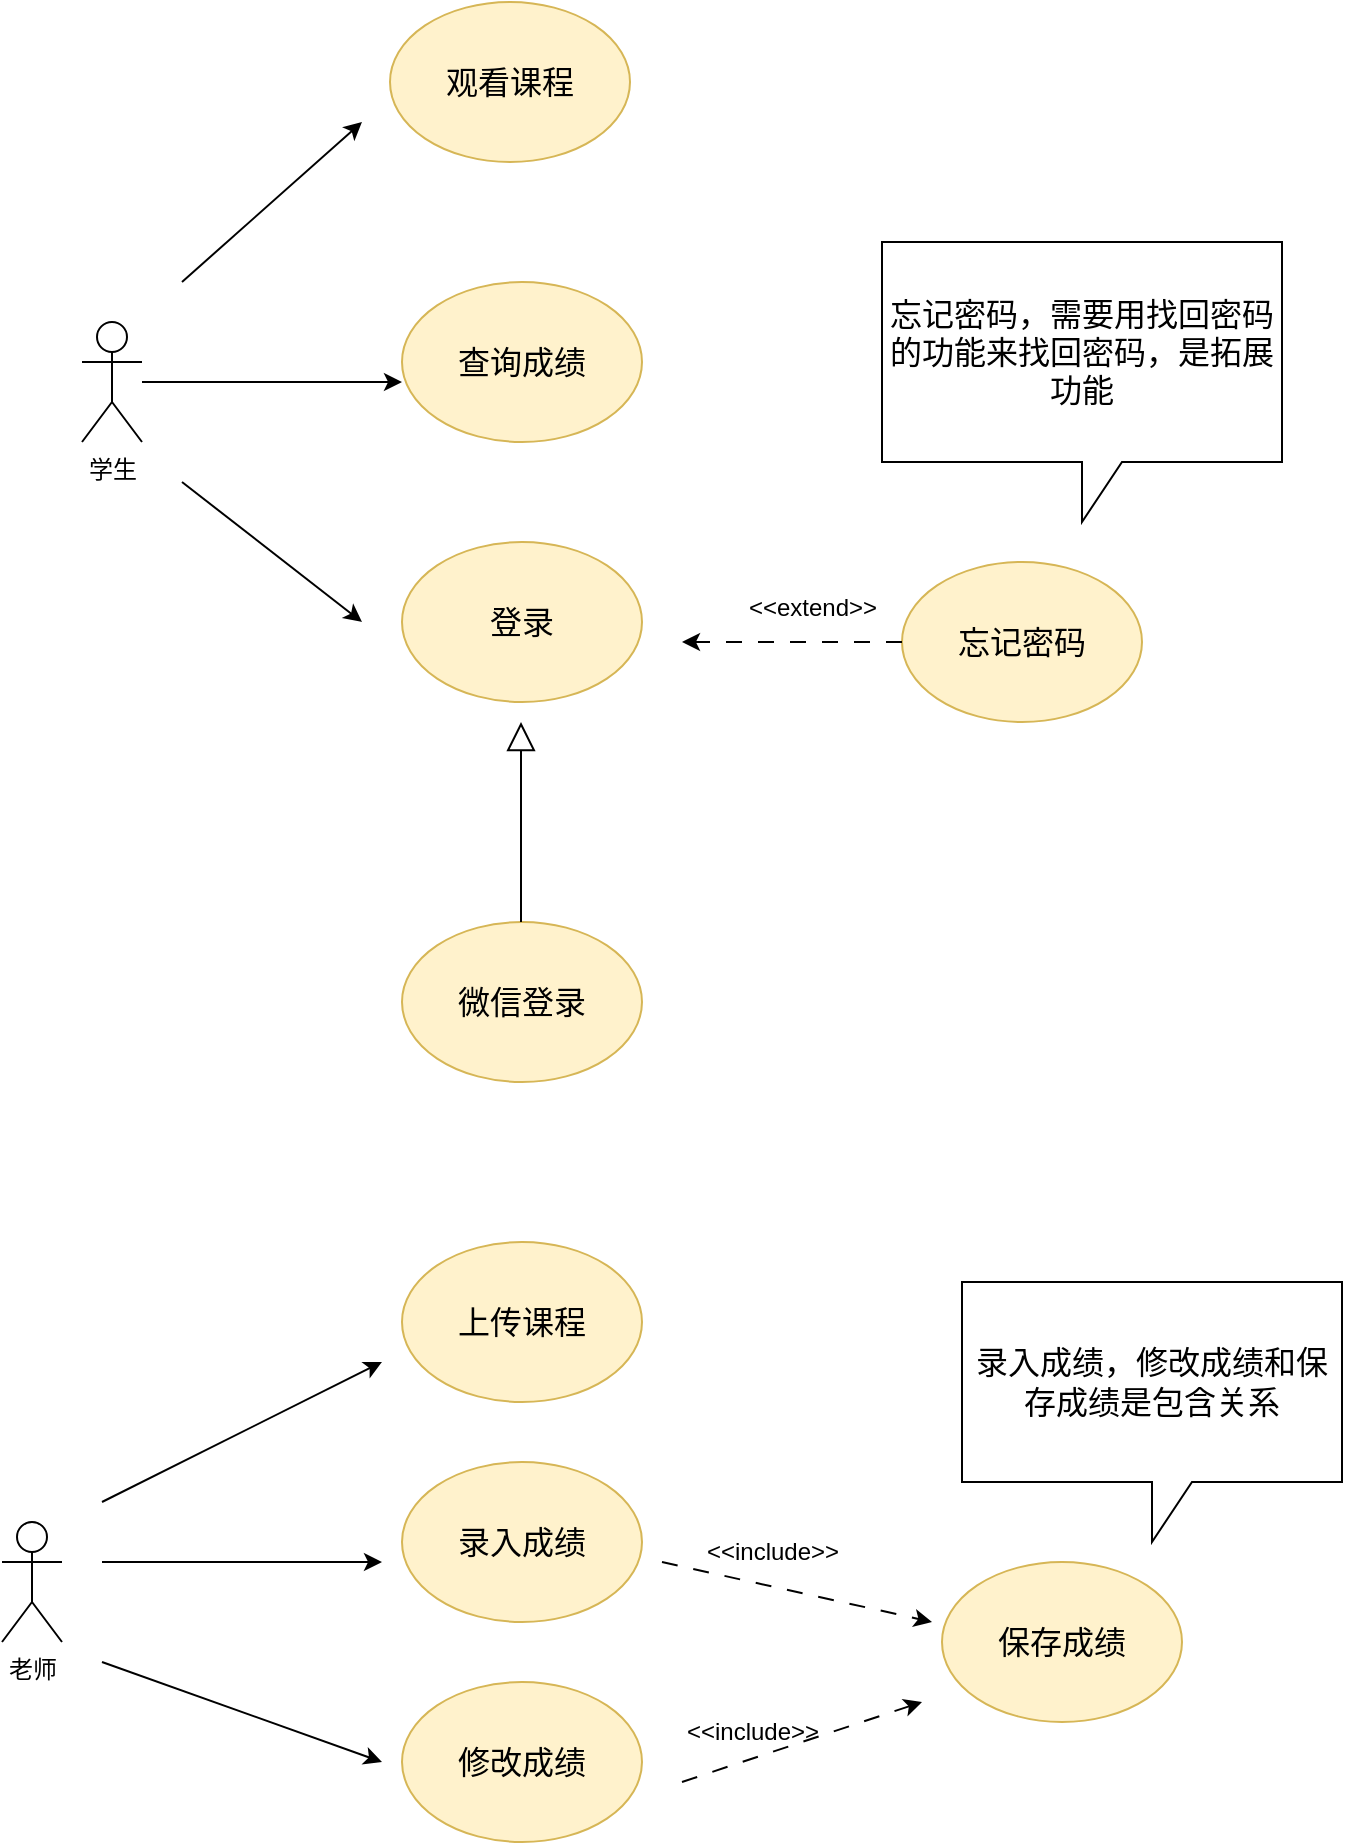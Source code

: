 <mxfile version="24.9.3">
  <diagram name="第 1 页" id="1mtRWCI4HkUjvD0w2tG7">
    <mxGraphModel dx="1434" dy="746" grid="1" gridSize="10" guides="1" tooltips="1" connect="1" arrows="1" fold="1" page="1" pageScale="1" pageWidth="827" pageHeight="1169" math="0" shadow="0">
      <root>
        <mxCell id="0" />
        <mxCell id="1" parent="0" />
        <mxCell id="g6sPE2MV38wEz44r1FkB-1" value="学生" style="shape=umlActor;verticalLabelPosition=bottom;verticalAlign=top;html=1;outlineConnect=0;" vertex="1" parent="1">
          <mxGeometry x="140" y="340" width="30" height="60" as="geometry" />
        </mxCell>
        <mxCell id="g6sPE2MV38wEz44r1FkB-2" value="观看课程" style="ellipse;whiteSpace=wrap;html=1;fillColor=#fff2cc;strokeColor=#d6b656;fontSize=16;" vertex="1" parent="1">
          <mxGeometry x="294" y="180" width="120" height="80" as="geometry" />
        </mxCell>
        <mxCell id="g6sPE2MV38wEz44r1FkB-3" value="查询成绩" style="ellipse;whiteSpace=wrap;html=1;fillColor=#fff2cc;strokeColor=#d6b656;fontSize=16;" vertex="1" parent="1">
          <mxGeometry x="300" y="320" width="120" height="80" as="geometry" />
        </mxCell>
        <mxCell id="g6sPE2MV38wEz44r1FkB-4" value="登录" style="ellipse;whiteSpace=wrap;html=1;fillColor=#fff2cc;strokeColor=#d6b656;fontSize=16;" vertex="1" parent="1">
          <mxGeometry x="300" y="450" width="120" height="80" as="geometry" />
        </mxCell>
        <mxCell id="g6sPE2MV38wEz44r1FkB-5" value="" style="endArrow=classic;html=1;rounded=0;" edge="1" parent="1">
          <mxGeometry width="50" height="50" relative="1" as="geometry">
            <mxPoint x="190" y="320" as="sourcePoint" />
            <mxPoint x="280" y="240" as="targetPoint" />
          </mxGeometry>
        </mxCell>
        <mxCell id="g6sPE2MV38wEz44r1FkB-6" style="edgeStyle=orthogonalEdgeStyle;rounded=0;orthogonalLoop=1;jettySize=auto;html=1;entryX=0;entryY=0.625;entryDx=0;entryDy=0;entryPerimeter=0;" edge="1" parent="1" source="g6sPE2MV38wEz44r1FkB-1" target="g6sPE2MV38wEz44r1FkB-3">
          <mxGeometry relative="1" as="geometry" />
        </mxCell>
        <mxCell id="g6sPE2MV38wEz44r1FkB-8" value="" style="endArrow=classic;html=1;rounded=0;" edge="1" parent="1">
          <mxGeometry width="50" height="50" relative="1" as="geometry">
            <mxPoint x="190" y="420" as="sourcePoint" />
            <mxPoint x="280" y="490" as="targetPoint" />
          </mxGeometry>
        </mxCell>
        <mxCell id="g6sPE2MV38wEz44r1FkB-9" value="忘记密码" style="ellipse;whiteSpace=wrap;html=1;fillColor=#fff2cc;strokeColor=#d6b656;fontSize=16;" vertex="1" parent="1">
          <mxGeometry x="550" y="460" width="120" height="80" as="geometry" />
        </mxCell>
        <mxCell id="g6sPE2MV38wEz44r1FkB-10" value="" style="endArrow=classic;html=1;rounded=0;dashed=1;dashPattern=8 8;" edge="1" parent="1">
          <mxGeometry width="50" height="50" relative="1" as="geometry">
            <mxPoint x="550" y="500" as="sourcePoint" />
            <mxPoint x="440" y="500" as="targetPoint" />
          </mxGeometry>
        </mxCell>
        <mxCell id="g6sPE2MV38wEz44r1FkB-11" value="&amp;lt;&amp;lt;extend&amp;gt;&amp;gt;" style="text;html=1;align=center;verticalAlign=middle;resizable=0;points=[];autosize=1;strokeColor=none;fillColor=none;" vertex="1" parent="1">
          <mxGeometry x="460" y="468" width="90" height="30" as="geometry" />
        </mxCell>
        <mxCell id="g6sPE2MV38wEz44r1FkB-12" value="忘记密码，需要用找回密码的功能来找回密码，是拓展功能" style="shape=callout;whiteSpace=wrap;html=1;perimeter=calloutPerimeter;fontSize=16;" vertex="1" parent="1">
          <mxGeometry x="540" y="300" width="200" height="140" as="geometry" />
        </mxCell>
        <mxCell id="g6sPE2MV38wEz44r1FkB-13" value="微信登录" style="ellipse;whiteSpace=wrap;html=1;fillColor=#fff2cc;strokeColor=#d6b656;fontSize=16;" vertex="1" parent="1">
          <mxGeometry x="300" y="640" width="120" height="80" as="geometry" />
        </mxCell>
        <mxCell id="g6sPE2MV38wEz44r1FkB-14" value="" style="endArrow=block;html=1;rounded=0;endFill=0;endSize=12;" edge="1" parent="1">
          <mxGeometry width="50" height="50" relative="1" as="geometry">
            <mxPoint x="359.5" y="640" as="sourcePoint" />
            <mxPoint x="359.5" y="540" as="targetPoint" />
          </mxGeometry>
        </mxCell>
        <mxCell id="g6sPE2MV38wEz44r1FkB-15" value="老师" style="shape=umlActor;verticalLabelPosition=bottom;verticalAlign=top;html=1;outlineConnect=0;" vertex="1" parent="1">
          <mxGeometry x="100" y="940" width="30" height="60" as="geometry" />
        </mxCell>
        <mxCell id="g6sPE2MV38wEz44r1FkB-16" value="上传课程" style="ellipse;whiteSpace=wrap;html=1;fillColor=#fff2cc;strokeColor=#d6b656;fontSize=16;" vertex="1" parent="1">
          <mxGeometry x="300" y="800" width="120" height="80" as="geometry" />
        </mxCell>
        <mxCell id="g6sPE2MV38wEz44r1FkB-17" value="录入成绩" style="ellipse;whiteSpace=wrap;html=1;fillColor=#fff2cc;strokeColor=#d6b656;fontSize=16;" vertex="1" parent="1">
          <mxGeometry x="300" y="910" width="120" height="80" as="geometry" />
        </mxCell>
        <mxCell id="g6sPE2MV38wEz44r1FkB-18" value="修改成绩" style="ellipse;whiteSpace=wrap;html=1;fillColor=#fff2cc;strokeColor=#d6b656;fontSize=16;" vertex="1" parent="1">
          <mxGeometry x="300" y="1020" width="120" height="80" as="geometry" />
        </mxCell>
        <mxCell id="g6sPE2MV38wEz44r1FkB-19" value="" style="endArrow=classic;html=1;rounded=0;" edge="1" parent="1">
          <mxGeometry width="50" height="50" relative="1" as="geometry">
            <mxPoint x="150" y="960" as="sourcePoint" />
            <mxPoint x="290" y="960" as="targetPoint" />
          </mxGeometry>
        </mxCell>
        <mxCell id="g6sPE2MV38wEz44r1FkB-24" value="" style="endArrow=classic;html=1;rounded=0;" edge="1" parent="1">
          <mxGeometry width="50" height="50" relative="1" as="geometry">
            <mxPoint x="150" y="930" as="sourcePoint" />
            <mxPoint x="290" y="860" as="targetPoint" />
          </mxGeometry>
        </mxCell>
        <mxCell id="g6sPE2MV38wEz44r1FkB-25" value="" style="endArrow=classic;html=1;rounded=0;" edge="1" parent="1">
          <mxGeometry width="50" height="50" relative="1" as="geometry">
            <mxPoint x="150" y="1010" as="sourcePoint" />
            <mxPoint x="290" y="1060" as="targetPoint" />
          </mxGeometry>
        </mxCell>
        <mxCell id="g6sPE2MV38wEz44r1FkB-26" value="保存成绩" style="ellipse;whiteSpace=wrap;html=1;fillColor=#fff2cc;strokeColor=#d6b656;fontSize=16;" vertex="1" parent="1">
          <mxGeometry x="570" y="960" width="120" height="80" as="geometry" />
        </mxCell>
        <mxCell id="g6sPE2MV38wEz44r1FkB-27" value="" style="endArrow=classic;html=1;rounded=0;dashed=1;dashPattern=8 8;" edge="1" parent="1">
          <mxGeometry width="50" height="50" relative="1" as="geometry">
            <mxPoint x="430" y="960" as="sourcePoint" />
            <mxPoint x="565" y="990" as="targetPoint" />
          </mxGeometry>
        </mxCell>
        <mxCell id="g6sPE2MV38wEz44r1FkB-28" value="" style="endArrow=classic;html=1;rounded=0;dashed=1;dashPattern=8 8;" edge="1" parent="1">
          <mxGeometry width="50" height="50" relative="1" as="geometry">
            <mxPoint x="440" y="1070" as="sourcePoint" />
            <mxPoint x="560" y="1030" as="targetPoint" />
          </mxGeometry>
        </mxCell>
        <mxCell id="g6sPE2MV38wEz44r1FkB-29" value="&amp;lt;&amp;lt;include&amp;gt;&amp;gt;" style="text;html=1;align=center;verticalAlign=middle;resizable=0;points=[];autosize=1;strokeColor=none;fillColor=none;" vertex="1" parent="1">
          <mxGeometry x="440" y="940" width="90" height="30" as="geometry" />
        </mxCell>
        <mxCell id="g6sPE2MV38wEz44r1FkB-30" value="&amp;lt;&amp;lt;include&amp;gt;&amp;gt;" style="text;html=1;align=center;verticalAlign=middle;resizable=0;points=[];autosize=1;strokeColor=none;fillColor=none;" vertex="1" parent="1">
          <mxGeometry x="430" y="1030" width="90" height="30" as="geometry" />
        </mxCell>
        <mxCell id="g6sPE2MV38wEz44r1FkB-31" value="录入成绩，修改成绩和保存成绩是包含关系" style="shape=callout;whiteSpace=wrap;html=1;perimeter=calloutPerimeter;fontSize=16;" vertex="1" parent="1">
          <mxGeometry x="580" y="820" width="190" height="130" as="geometry" />
        </mxCell>
      </root>
    </mxGraphModel>
  </diagram>
</mxfile>
